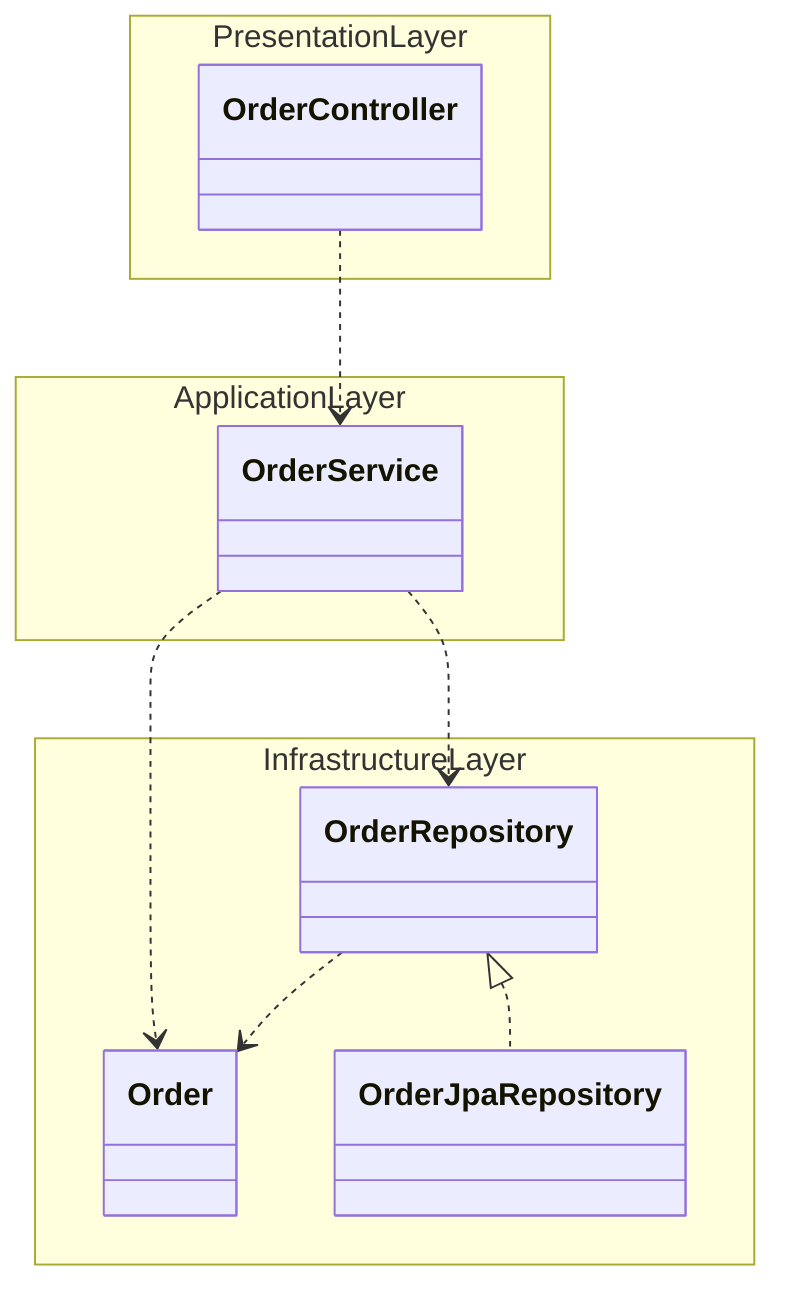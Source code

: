 classDiagram
    direction TB

    namespace PresentationLayer {
        class OrderController
    }

    namespace ApplicationLayer {
        class OrderService
    }

    namespace InfrastructureLayer {
        class Order
        class OrderRepository
        class OrderJpaRepository
    }

    OrderController ..> OrderService
    OrderService ..> Order
    OrderService ..> OrderRepository
    OrderRepository ..> Order
    OrderRepository <|.. OrderJpaRepository